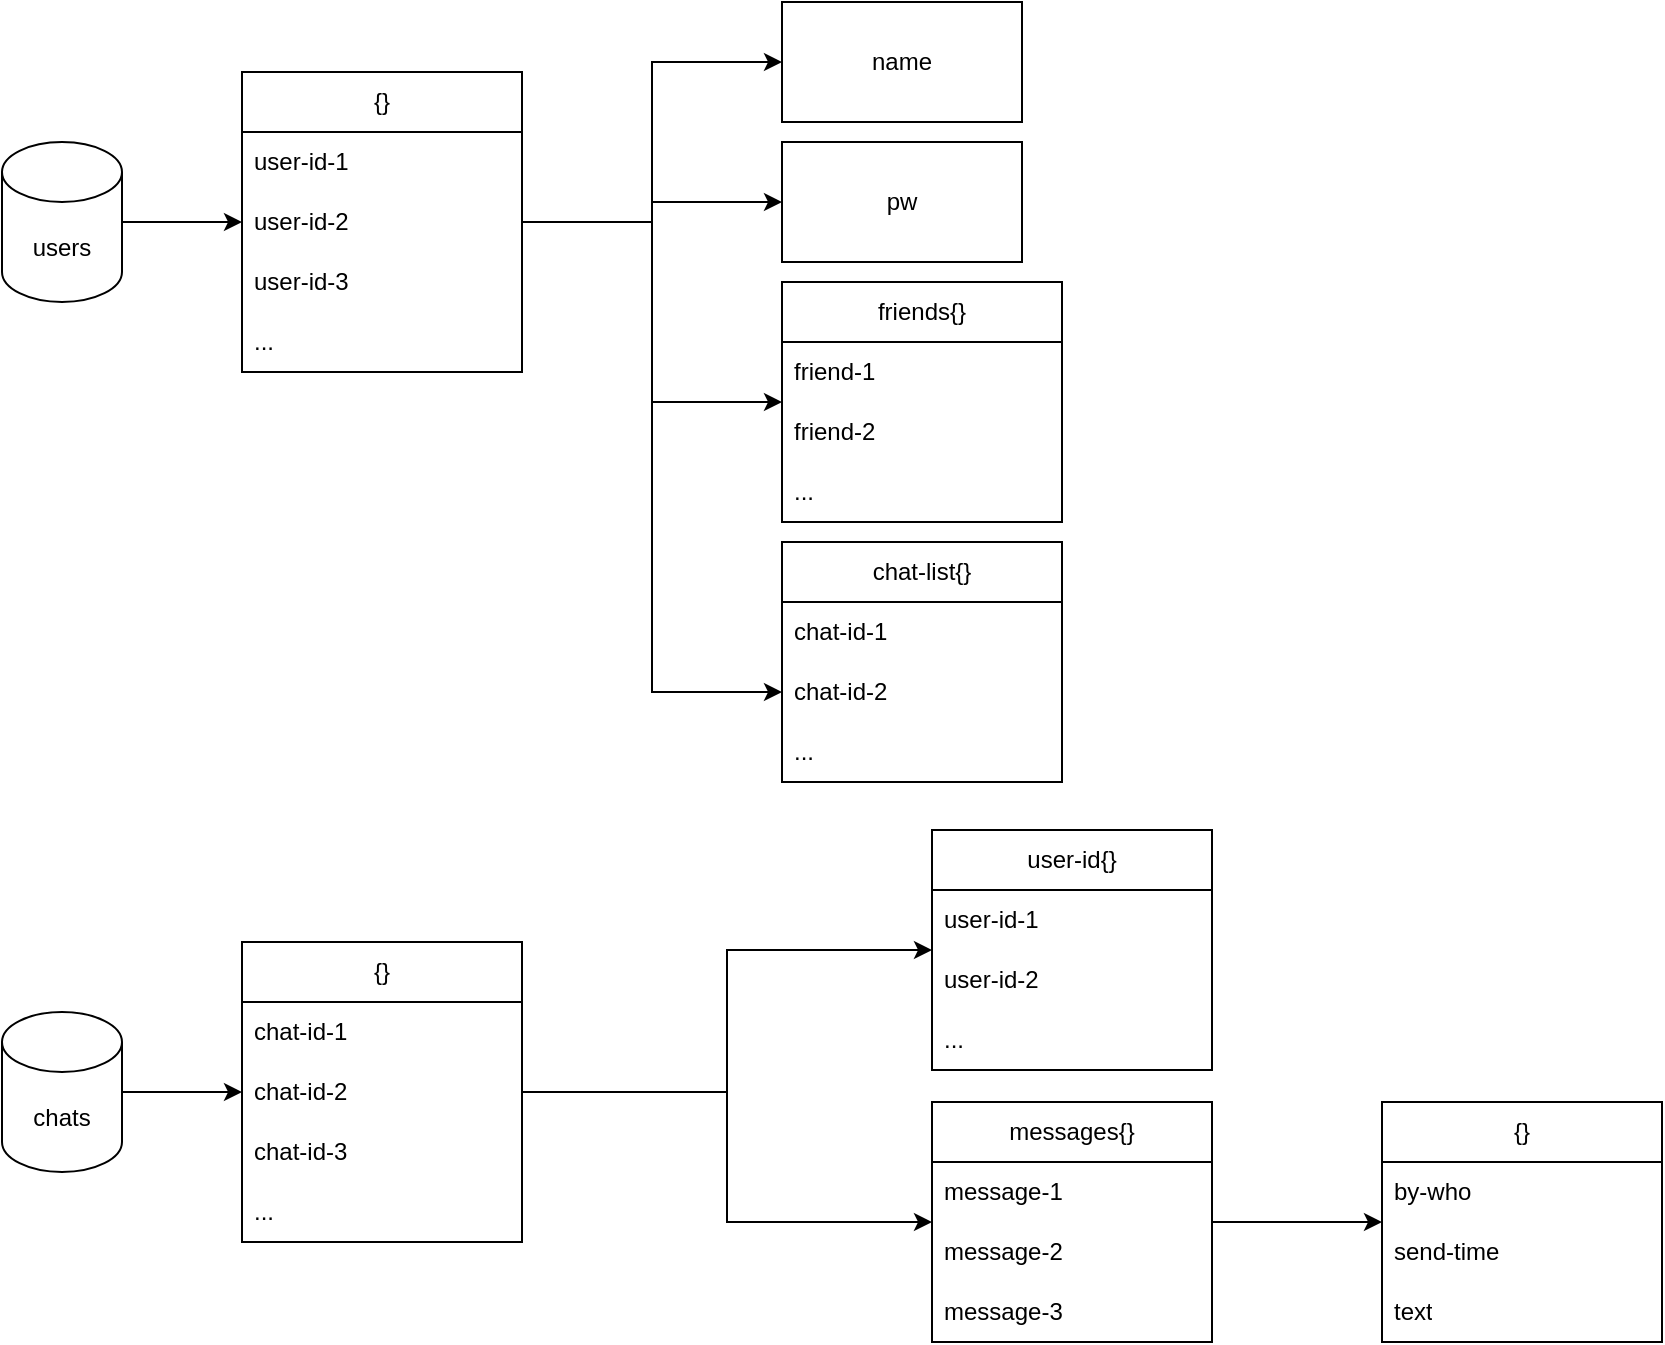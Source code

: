 <mxfile version="20.6.0" type="github">
  <diagram name="Page-1" id="efa7a0a1-bf9b-a30e-e6df-94a7791c09e9">
    <mxGraphModel dx="1422" dy="774" grid="1" gridSize="10" guides="1" tooltips="1" connect="1" arrows="1" fold="1" page="1" pageScale="1" pageWidth="1169" pageHeight="827" background="none" math="0" shadow="0">
      <root>
        <mxCell id="0" />
        <mxCell id="1" parent="0" />
        <mxCell id="vrhF2z7b4AsqAyqQ0Koa-125" value="" style="edgeStyle=orthogonalEdgeStyle;rounded=0;orthogonalLoop=1;jettySize=auto;html=1;entryX=0;entryY=0.5;entryDx=0;entryDy=0;" edge="1" parent="1" source="vrhF2z7b4AsqAyqQ0Koa-201" target="vrhF2z7b4AsqAyqQ0Koa-132">
          <mxGeometry relative="1" as="geometry">
            <mxPoint x="180" y="110" as="sourcePoint" />
            <mxPoint x="320.0" y="110" as="targetPoint" />
          </mxGeometry>
        </mxCell>
        <mxCell id="vrhF2z7b4AsqAyqQ0Koa-146" style="edgeStyle=orthogonalEdgeStyle;rounded=0;orthogonalLoop=1;jettySize=auto;html=1;exitX=1;exitY=0.5;exitDx=0;exitDy=0;" edge="1" parent="1" source="vrhF2z7b4AsqAyqQ0Koa-132" target="vrhF2z7b4AsqAyqQ0Koa-145">
          <mxGeometry relative="1" as="geometry" />
        </mxCell>
        <mxCell id="vrhF2z7b4AsqAyqQ0Koa-181" value="" style="edgeStyle=orthogonalEdgeStyle;rounded=0;orthogonalLoop=1;jettySize=auto;html=1;" edge="1" parent="1" source="vrhF2z7b4AsqAyqQ0Koa-132" target="vrhF2z7b4AsqAyqQ0Koa-180">
          <mxGeometry relative="1" as="geometry" />
        </mxCell>
        <mxCell id="vrhF2z7b4AsqAyqQ0Koa-132" value="{}" style="swimlane;fontStyle=0;childLayout=stackLayout;horizontal=1;startSize=30;horizontalStack=0;resizeParent=1;resizeParentMax=0;resizeLast=0;collapsible=1;marginBottom=0;whiteSpace=wrap;html=1;" vertex="1" parent="1">
          <mxGeometry x="170" y="35" width="140" height="150" as="geometry">
            <mxRectangle x="370" y="95" width="80" height="30" as="alternateBounds" />
          </mxGeometry>
        </mxCell>
        <mxCell id="vrhF2z7b4AsqAyqQ0Koa-142" value="user-id-1" style="text;strokeColor=none;fillColor=none;align=left;verticalAlign=middle;spacingLeft=4;spacingRight=4;overflow=hidden;points=[[0,0.5],[1,0.5]];portConstraint=eastwest;rotatable=0;whiteSpace=wrap;html=1;" vertex="1" parent="vrhF2z7b4AsqAyqQ0Koa-132">
          <mxGeometry y="30" width="140" height="30" as="geometry" />
        </mxCell>
        <mxCell id="vrhF2z7b4AsqAyqQ0Koa-143" value="user-id-2" style="text;strokeColor=none;fillColor=none;align=left;verticalAlign=middle;spacingLeft=4;spacingRight=4;overflow=hidden;points=[[0,0.5],[1,0.5]];portConstraint=eastwest;rotatable=0;whiteSpace=wrap;html=1;" vertex="1" parent="vrhF2z7b4AsqAyqQ0Koa-132">
          <mxGeometry y="60" width="140" height="30" as="geometry" />
        </mxCell>
        <mxCell id="vrhF2z7b4AsqAyqQ0Koa-133" value="user-id-3" style="text;strokeColor=none;fillColor=none;align=left;verticalAlign=middle;spacingLeft=4;spacingRight=4;overflow=hidden;points=[[0,0.5],[1,0.5]];portConstraint=eastwest;rotatable=0;whiteSpace=wrap;html=1;" vertex="1" parent="vrhF2z7b4AsqAyqQ0Koa-132">
          <mxGeometry y="90" width="140" height="30" as="geometry" />
        </mxCell>
        <mxCell id="vrhF2z7b4AsqAyqQ0Koa-144" value="..." style="text;strokeColor=none;fillColor=none;align=left;verticalAlign=middle;spacingLeft=4;spacingRight=4;overflow=hidden;points=[[0,0.5],[1,0.5]];portConstraint=eastwest;rotatable=0;whiteSpace=wrap;html=1;" vertex="1" parent="vrhF2z7b4AsqAyqQ0Koa-132">
          <mxGeometry y="120" width="140" height="30" as="geometry" />
        </mxCell>
        <mxCell id="vrhF2z7b4AsqAyqQ0Koa-151" value="" style="edgeStyle=orthogonalEdgeStyle;rounded=0;orthogonalLoop=1;jettySize=auto;html=1;exitX=1;exitY=0.5;exitDx=0;exitDy=0;" edge="1" parent="1" source="vrhF2z7b4AsqAyqQ0Koa-132" target="vrhF2z7b4AsqAyqQ0Koa-147">
          <mxGeometry relative="1" as="geometry" />
        </mxCell>
        <mxCell id="vrhF2z7b4AsqAyqQ0Koa-156" value="" style="edgeStyle=orthogonalEdgeStyle;rounded=0;orthogonalLoop=1;jettySize=auto;html=1;exitX=1;exitY=0.5;exitDx=0;exitDy=0;entryX=0;entryY=0.5;entryDx=0;entryDy=0;" edge="1" parent="1" source="vrhF2z7b4AsqAyqQ0Koa-132" target="vrhF2z7b4AsqAyqQ0Koa-154">
          <mxGeometry relative="1" as="geometry">
            <mxPoint x="320" y="290" as="targetPoint" />
          </mxGeometry>
        </mxCell>
        <mxCell id="vrhF2z7b4AsqAyqQ0Koa-145" value="pw" style="rounded=0;whiteSpace=wrap;html=1;" vertex="1" parent="1">
          <mxGeometry x="440" y="70" width="120" height="60" as="geometry" />
        </mxCell>
        <mxCell id="vrhF2z7b4AsqAyqQ0Koa-147" value="friends{}" style="swimlane;fontStyle=0;childLayout=stackLayout;horizontal=1;startSize=30;horizontalStack=0;resizeParent=1;resizeParentMax=0;resizeLast=0;collapsible=1;marginBottom=0;whiteSpace=wrap;html=1;" vertex="1" parent="1">
          <mxGeometry x="440" y="140" width="140" height="120" as="geometry">
            <mxRectangle x="760" y="30" width="80" height="30" as="alternateBounds" />
          </mxGeometry>
        </mxCell>
        <mxCell id="vrhF2z7b4AsqAyqQ0Koa-148" value="friend-1" style="text;strokeColor=none;fillColor=none;align=left;verticalAlign=middle;spacingLeft=4;spacingRight=4;overflow=hidden;points=[[0,0.5],[1,0.5]];portConstraint=eastwest;rotatable=0;whiteSpace=wrap;html=1;" vertex="1" parent="vrhF2z7b4AsqAyqQ0Koa-147">
          <mxGeometry y="30" width="140" height="30" as="geometry" />
        </mxCell>
        <mxCell id="vrhF2z7b4AsqAyqQ0Koa-149" value="friend-2" style="text;strokeColor=none;fillColor=none;align=left;verticalAlign=middle;spacingLeft=4;spacingRight=4;overflow=hidden;points=[[0,0.5],[1,0.5]];portConstraint=eastwest;rotatable=0;whiteSpace=wrap;html=1;" vertex="1" parent="vrhF2z7b4AsqAyqQ0Koa-147">
          <mxGeometry y="60" width="140" height="30" as="geometry" />
        </mxCell>
        <mxCell id="vrhF2z7b4AsqAyqQ0Koa-150" value="..." style="text;strokeColor=none;fillColor=none;align=left;verticalAlign=middle;spacingLeft=4;spacingRight=4;overflow=hidden;points=[[0,0.5],[1,0.5]];portConstraint=eastwest;rotatable=0;whiteSpace=wrap;html=1;" vertex="1" parent="vrhF2z7b4AsqAyqQ0Koa-147">
          <mxGeometry y="90" width="140" height="30" as="geometry" />
        </mxCell>
        <mxCell id="vrhF2z7b4AsqAyqQ0Koa-152" value="chat-list{}" style="swimlane;fontStyle=0;childLayout=stackLayout;horizontal=1;startSize=30;horizontalStack=0;resizeParent=1;resizeParentMax=0;resizeLast=0;collapsible=1;marginBottom=0;whiteSpace=wrap;html=1;" vertex="1" parent="1">
          <mxGeometry x="440" y="270" width="140" height="120" as="geometry">
            <mxRectangle x="880" y="200" width="80" height="30" as="alternateBounds" />
          </mxGeometry>
        </mxCell>
        <mxCell id="vrhF2z7b4AsqAyqQ0Koa-153" value="chat-id-1" style="text;strokeColor=none;fillColor=none;align=left;verticalAlign=middle;spacingLeft=4;spacingRight=4;overflow=hidden;points=[[0,0.5],[1,0.5]];portConstraint=eastwest;rotatable=0;whiteSpace=wrap;html=1;" vertex="1" parent="vrhF2z7b4AsqAyqQ0Koa-152">
          <mxGeometry y="30" width="140" height="30" as="geometry" />
        </mxCell>
        <mxCell id="vrhF2z7b4AsqAyqQ0Koa-154" value="chat-id-2" style="text;strokeColor=none;fillColor=none;align=left;verticalAlign=middle;spacingLeft=4;spacingRight=4;overflow=hidden;points=[[0,0.5],[1,0.5]];portConstraint=eastwest;rotatable=0;whiteSpace=wrap;html=1;" vertex="1" parent="vrhF2z7b4AsqAyqQ0Koa-152">
          <mxGeometry y="60" width="140" height="30" as="geometry" />
        </mxCell>
        <mxCell id="vrhF2z7b4AsqAyqQ0Koa-155" value="..." style="text;strokeColor=none;fillColor=none;align=left;verticalAlign=middle;spacingLeft=4;spacingRight=4;overflow=hidden;points=[[0,0.5],[1,0.5]];portConstraint=eastwest;rotatable=0;whiteSpace=wrap;html=1;" vertex="1" parent="vrhF2z7b4AsqAyqQ0Koa-152">
          <mxGeometry y="90" width="140" height="30" as="geometry" />
        </mxCell>
        <mxCell id="vrhF2z7b4AsqAyqQ0Koa-159" value="" style="edgeStyle=orthogonalEdgeStyle;rounded=0;orthogonalLoop=1;jettySize=auto;html=1;" edge="1" parent="1" source="vrhF2z7b4AsqAyqQ0Koa-203" target="vrhF2z7b4AsqAyqQ0Koa-160">
          <mxGeometry relative="1" as="geometry">
            <mxPoint x="170" y="545" as="sourcePoint" />
            <mxPoint x="250.0" y="545" as="targetPoint" />
          </mxGeometry>
        </mxCell>
        <mxCell id="vrhF2z7b4AsqAyqQ0Koa-212" style="edgeStyle=orthogonalEdgeStyle;rounded=0;orthogonalLoop=1;jettySize=auto;html=1;" edge="1" parent="1" source="vrhF2z7b4AsqAyqQ0Koa-160" target="vrhF2z7b4AsqAyqQ0Koa-206">
          <mxGeometry relative="1" as="geometry" />
        </mxCell>
        <mxCell id="vrhF2z7b4AsqAyqQ0Koa-228" style="edgeStyle=orthogonalEdgeStyle;rounded=0;orthogonalLoop=1;jettySize=auto;html=1;" edge="1" parent="1" source="vrhF2z7b4AsqAyqQ0Koa-160" target="vrhF2z7b4AsqAyqQ0Koa-224">
          <mxGeometry relative="1" as="geometry" />
        </mxCell>
        <mxCell id="vrhF2z7b4AsqAyqQ0Koa-160" value="{}" style="swimlane;fontStyle=0;childLayout=stackLayout;horizontal=1;startSize=30;horizontalStack=0;resizeParent=1;resizeParentMax=0;resizeLast=0;collapsible=1;marginBottom=0;whiteSpace=wrap;html=1;" vertex="1" parent="1">
          <mxGeometry x="170" y="470" width="140" height="150" as="geometry">
            <mxRectangle x="250" y="325" width="80" height="30" as="alternateBounds" />
          </mxGeometry>
        </mxCell>
        <mxCell id="vrhF2z7b4AsqAyqQ0Koa-161" value="chat-id-1" style="text;strokeColor=none;fillColor=none;align=left;verticalAlign=middle;spacingLeft=4;spacingRight=4;overflow=hidden;points=[[0,0.5],[1,0.5]];portConstraint=eastwest;rotatable=0;whiteSpace=wrap;html=1;" vertex="1" parent="vrhF2z7b4AsqAyqQ0Koa-160">
          <mxGeometry y="30" width="140" height="30" as="geometry" />
        </mxCell>
        <mxCell id="vrhF2z7b4AsqAyqQ0Koa-162" value="chat-id-2" style="text;strokeColor=none;fillColor=none;align=left;verticalAlign=middle;spacingLeft=4;spacingRight=4;overflow=hidden;points=[[0,0.5],[1,0.5]];portConstraint=eastwest;rotatable=0;whiteSpace=wrap;html=1;" vertex="1" parent="vrhF2z7b4AsqAyqQ0Koa-160">
          <mxGeometry y="60" width="140" height="30" as="geometry" />
        </mxCell>
        <mxCell id="vrhF2z7b4AsqAyqQ0Koa-163" value="chat-id-3" style="text;strokeColor=none;fillColor=none;align=left;verticalAlign=middle;spacingLeft=4;spacingRight=4;overflow=hidden;points=[[0,0.5],[1,0.5]];portConstraint=eastwest;rotatable=0;whiteSpace=wrap;html=1;" vertex="1" parent="vrhF2z7b4AsqAyqQ0Koa-160">
          <mxGeometry y="90" width="140" height="30" as="geometry" />
        </mxCell>
        <mxCell id="vrhF2z7b4AsqAyqQ0Koa-164" value="..." style="text;strokeColor=none;fillColor=none;align=left;verticalAlign=middle;spacingLeft=4;spacingRight=4;overflow=hidden;points=[[0,0.5],[1,0.5]];portConstraint=eastwest;rotatable=0;whiteSpace=wrap;html=1;" vertex="1" parent="vrhF2z7b4AsqAyqQ0Koa-160">
          <mxGeometry y="120" width="140" height="30" as="geometry" />
        </mxCell>
        <mxCell id="vrhF2z7b4AsqAyqQ0Koa-180" value="name" style="whiteSpace=wrap;html=1;fontStyle=0;startSize=30;" vertex="1" parent="1">
          <mxGeometry x="440" width="120" height="60" as="geometry" />
        </mxCell>
        <mxCell id="vrhF2z7b4AsqAyqQ0Koa-201" value="users" style="shape=cylinder3;whiteSpace=wrap;html=1;boundedLbl=1;backgroundOutline=1;size=15;" vertex="1" parent="1">
          <mxGeometry x="50" y="70" width="60" height="80" as="geometry" />
        </mxCell>
        <mxCell id="vrhF2z7b4AsqAyqQ0Koa-203" value="chats" style="shape=cylinder3;whiteSpace=wrap;html=1;boundedLbl=1;backgroundOutline=1;size=15;" vertex="1" parent="1">
          <mxGeometry x="50" y="505" width="60" height="80" as="geometry" />
        </mxCell>
        <mxCell id="vrhF2z7b4AsqAyqQ0Koa-206" value="user-id{}" style="swimlane;fontStyle=0;childLayout=stackLayout;horizontal=1;startSize=30;horizontalStack=0;resizeParent=1;resizeParentMax=0;resizeLast=0;collapsible=1;marginBottom=0;whiteSpace=wrap;html=1;" vertex="1" parent="1">
          <mxGeometry x="515" y="414" width="140" height="120" as="geometry">
            <mxRectangle x="250" y="325" width="80" height="30" as="alternateBounds" />
          </mxGeometry>
        </mxCell>
        <mxCell id="vrhF2z7b4AsqAyqQ0Koa-207" value="user-id-1" style="text;strokeColor=none;fillColor=none;align=left;verticalAlign=middle;spacingLeft=4;spacingRight=4;overflow=hidden;points=[[0,0.5],[1,0.5]];portConstraint=eastwest;rotatable=0;whiteSpace=wrap;html=1;" vertex="1" parent="vrhF2z7b4AsqAyqQ0Koa-206">
          <mxGeometry y="30" width="140" height="30" as="geometry" />
        </mxCell>
        <mxCell id="vrhF2z7b4AsqAyqQ0Koa-208" value="user-id-2" style="text;strokeColor=none;fillColor=none;align=left;verticalAlign=middle;spacingLeft=4;spacingRight=4;overflow=hidden;points=[[0,0.5],[1,0.5]];portConstraint=eastwest;rotatable=0;whiteSpace=wrap;html=1;" vertex="1" parent="vrhF2z7b4AsqAyqQ0Koa-206">
          <mxGeometry y="60" width="140" height="30" as="geometry" />
        </mxCell>
        <mxCell id="vrhF2z7b4AsqAyqQ0Koa-210" value="..." style="text;strokeColor=none;fillColor=none;align=left;verticalAlign=middle;spacingLeft=4;spacingRight=4;overflow=hidden;points=[[0,0.5],[1,0.5]];portConstraint=eastwest;rotatable=0;whiteSpace=wrap;html=1;" vertex="1" parent="vrhF2z7b4AsqAyqQ0Koa-206">
          <mxGeometry y="90" width="140" height="30" as="geometry" />
        </mxCell>
        <mxCell id="vrhF2z7b4AsqAyqQ0Koa-213" value="{}" style="swimlane;fontStyle=0;childLayout=stackLayout;horizontal=1;startSize=30;horizontalStack=0;resizeParent=1;resizeParentMax=0;resizeLast=0;collapsible=1;marginBottom=0;whiteSpace=wrap;html=1;" vertex="1" parent="1">
          <mxGeometry x="740" y="550" width="140" height="120" as="geometry">
            <mxRectangle x="250" y="325" width="80" height="30" as="alternateBounds" />
          </mxGeometry>
        </mxCell>
        <mxCell id="vrhF2z7b4AsqAyqQ0Koa-216" value="by-who" style="text;strokeColor=none;fillColor=none;align=left;verticalAlign=middle;spacingLeft=4;spacingRight=4;overflow=hidden;points=[[0,0.5],[1,0.5]];portConstraint=eastwest;rotatable=0;whiteSpace=wrap;html=1;" vertex="1" parent="vrhF2z7b4AsqAyqQ0Koa-213">
          <mxGeometry y="30" width="140" height="30" as="geometry" />
        </mxCell>
        <mxCell id="vrhF2z7b4AsqAyqQ0Koa-215" value="send-time" style="text;strokeColor=none;fillColor=none;align=left;verticalAlign=middle;spacingLeft=4;spacingRight=4;overflow=hidden;points=[[0,0.5],[1,0.5]];portConstraint=eastwest;rotatable=0;whiteSpace=wrap;html=1;" vertex="1" parent="vrhF2z7b4AsqAyqQ0Koa-213">
          <mxGeometry y="60" width="140" height="30" as="geometry" />
        </mxCell>
        <mxCell id="vrhF2z7b4AsqAyqQ0Koa-214" value="text" style="text;strokeColor=none;fillColor=none;align=left;verticalAlign=middle;spacingLeft=4;spacingRight=4;overflow=hidden;points=[[0,0.5],[1,0.5]];portConstraint=eastwest;rotatable=0;whiteSpace=wrap;html=1;" vertex="1" parent="vrhF2z7b4AsqAyqQ0Koa-213">
          <mxGeometry y="90" width="140" height="30" as="geometry" />
        </mxCell>
        <mxCell id="vrhF2z7b4AsqAyqQ0Koa-229" value="" style="edgeStyle=orthogonalEdgeStyle;rounded=0;orthogonalLoop=1;jettySize=auto;html=1;" edge="1" parent="1" source="vrhF2z7b4AsqAyqQ0Koa-224" target="vrhF2z7b4AsqAyqQ0Koa-213">
          <mxGeometry relative="1" as="geometry" />
        </mxCell>
        <mxCell id="vrhF2z7b4AsqAyqQ0Koa-224" value="messages{}" style="swimlane;fontStyle=0;childLayout=stackLayout;horizontal=1;startSize=30;horizontalStack=0;resizeParent=1;resizeParentMax=0;resizeLast=0;collapsible=1;marginBottom=0;whiteSpace=wrap;html=1;" vertex="1" parent="1">
          <mxGeometry x="515" y="550" width="140" height="120" as="geometry">
            <mxRectangle x="250" y="325" width="80" height="30" as="alternateBounds" />
          </mxGeometry>
        </mxCell>
        <mxCell id="vrhF2z7b4AsqAyqQ0Koa-225" value="message-1" style="text;strokeColor=none;fillColor=none;align=left;verticalAlign=middle;spacingLeft=4;spacingRight=4;overflow=hidden;points=[[0,0.5],[1,0.5]];portConstraint=eastwest;rotatable=0;whiteSpace=wrap;html=1;" vertex="1" parent="vrhF2z7b4AsqAyqQ0Koa-224">
          <mxGeometry y="30" width="140" height="30" as="geometry" />
        </mxCell>
        <mxCell id="vrhF2z7b4AsqAyqQ0Koa-226" value="message-2" style="text;strokeColor=none;fillColor=none;align=left;verticalAlign=middle;spacingLeft=4;spacingRight=4;overflow=hidden;points=[[0,0.5],[1,0.5]];portConstraint=eastwest;rotatable=0;whiteSpace=wrap;html=1;" vertex="1" parent="vrhF2z7b4AsqAyqQ0Koa-224">
          <mxGeometry y="60" width="140" height="30" as="geometry" />
        </mxCell>
        <mxCell id="vrhF2z7b4AsqAyqQ0Koa-227" value="message-3" style="text;strokeColor=none;fillColor=none;align=left;verticalAlign=middle;spacingLeft=4;spacingRight=4;overflow=hidden;points=[[0,0.5],[1,0.5]];portConstraint=eastwest;rotatable=0;whiteSpace=wrap;html=1;" vertex="1" parent="vrhF2z7b4AsqAyqQ0Koa-224">
          <mxGeometry y="90" width="140" height="30" as="geometry" />
        </mxCell>
      </root>
    </mxGraphModel>
  </diagram>
</mxfile>
